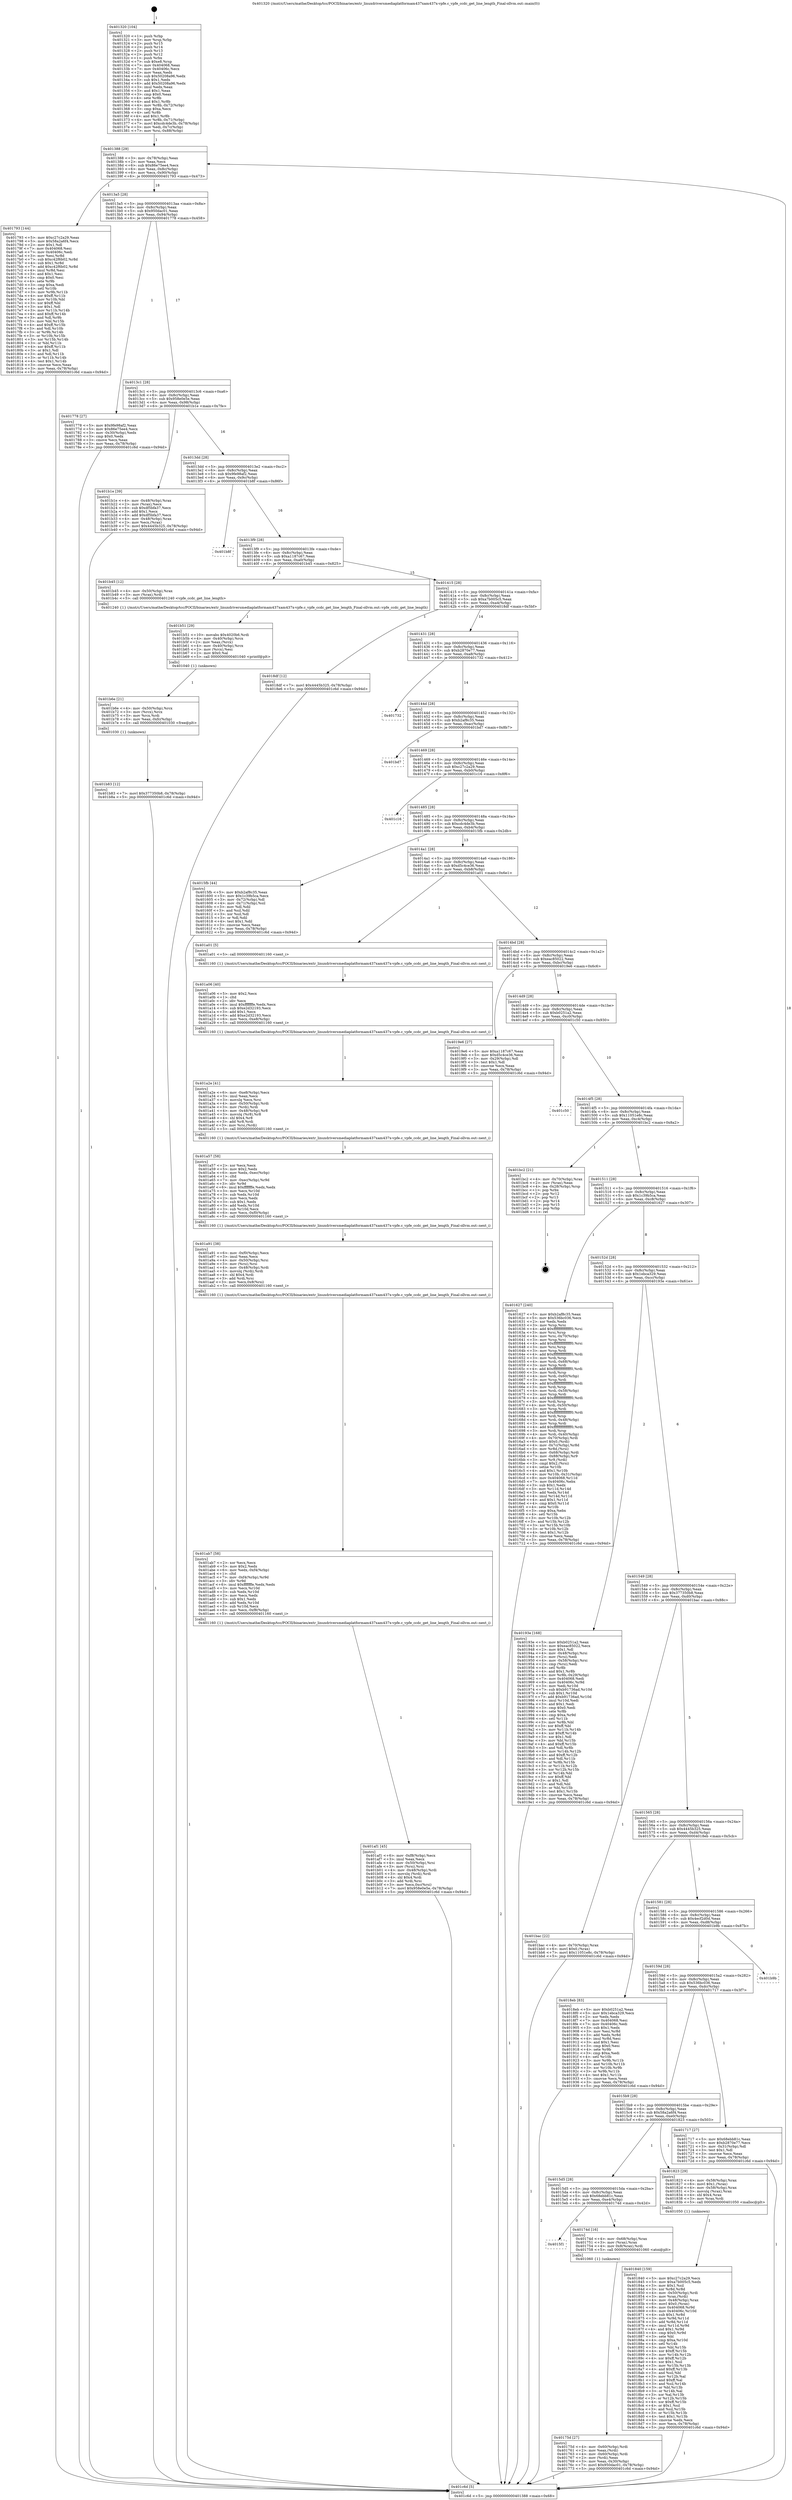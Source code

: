 digraph "0x401320" {
  label = "0x401320 (/mnt/c/Users/mathe/Desktop/tcc/POCII/binaries/extr_linuxdriversmediaplatformam437xam437x-vpfe.c_vpfe_ccdc_get_line_length_Final-ollvm.out::main(0))"
  labelloc = "t"
  node[shape=record]

  Entry [label="",width=0.3,height=0.3,shape=circle,fillcolor=black,style=filled]
  "0x401388" [label="{
     0x401388 [29]\l
     | [instrs]\l
     &nbsp;&nbsp;0x401388 \<+3\>: mov -0x78(%rbp),%eax\l
     &nbsp;&nbsp;0x40138b \<+2\>: mov %eax,%ecx\l
     &nbsp;&nbsp;0x40138d \<+6\>: sub $0x86e75ee4,%ecx\l
     &nbsp;&nbsp;0x401393 \<+6\>: mov %eax,-0x8c(%rbp)\l
     &nbsp;&nbsp;0x401399 \<+6\>: mov %ecx,-0x90(%rbp)\l
     &nbsp;&nbsp;0x40139f \<+6\>: je 0000000000401793 \<main+0x473\>\l
  }"]
  "0x401793" [label="{
     0x401793 [144]\l
     | [instrs]\l
     &nbsp;&nbsp;0x401793 \<+5\>: mov $0xc27c2a29,%eax\l
     &nbsp;&nbsp;0x401798 \<+5\>: mov $0x58a2a6f4,%ecx\l
     &nbsp;&nbsp;0x40179d \<+2\>: mov $0x1,%dl\l
     &nbsp;&nbsp;0x40179f \<+7\>: mov 0x404068,%esi\l
     &nbsp;&nbsp;0x4017a6 \<+7\>: mov 0x40406c,%edi\l
     &nbsp;&nbsp;0x4017ad \<+3\>: mov %esi,%r8d\l
     &nbsp;&nbsp;0x4017b0 \<+7\>: sub $0xc42f6b02,%r8d\l
     &nbsp;&nbsp;0x4017b7 \<+4\>: sub $0x1,%r8d\l
     &nbsp;&nbsp;0x4017bb \<+7\>: add $0xc42f6b02,%r8d\l
     &nbsp;&nbsp;0x4017c2 \<+4\>: imul %r8d,%esi\l
     &nbsp;&nbsp;0x4017c6 \<+3\>: and $0x1,%esi\l
     &nbsp;&nbsp;0x4017c9 \<+3\>: cmp $0x0,%esi\l
     &nbsp;&nbsp;0x4017cc \<+4\>: sete %r9b\l
     &nbsp;&nbsp;0x4017d0 \<+3\>: cmp $0xa,%edi\l
     &nbsp;&nbsp;0x4017d3 \<+4\>: setl %r10b\l
     &nbsp;&nbsp;0x4017d7 \<+3\>: mov %r9b,%r11b\l
     &nbsp;&nbsp;0x4017da \<+4\>: xor $0xff,%r11b\l
     &nbsp;&nbsp;0x4017de \<+3\>: mov %r10b,%bl\l
     &nbsp;&nbsp;0x4017e1 \<+3\>: xor $0xff,%bl\l
     &nbsp;&nbsp;0x4017e4 \<+3\>: xor $0x1,%dl\l
     &nbsp;&nbsp;0x4017e7 \<+3\>: mov %r11b,%r14b\l
     &nbsp;&nbsp;0x4017ea \<+4\>: and $0xff,%r14b\l
     &nbsp;&nbsp;0x4017ee \<+3\>: and %dl,%r9b\l
     &nbsp;&nbsp;0x4017f1 \<+3\>: mov %bl,%r15b\l
     &nbsp;&nbsp;0x4017f4 \<+4\>: and $0xff,%r15b\l
     &nbsp;&nbsp;0x4017f8 \<+3\>: and %dl,%r10b\l
     &nbsp;&nbsp;0x4017fb \<+3\>: or %r9b,%r14b\l
     &nbsp;&nbsp;0x4017fe \<+3\>: or %r10b,%r15b\l
     &nbsp;&nbsp;0x401801 \<+3\>: xor %r15b,%r14b\l
     &nbsp;&nbsp;0x401804 \<+3\>: or %bl,%r11b\l
     &nbsp;&nbsp;0x401807 \<+4\>: xor $0xff,%r11b\l
     &nbsp;&nbsp;0x40180b \<+3\>: or $0x1,%dl\l
     &nbsp;&nbsp;0x40180e \<+3\>: and %dl,%r11b\l
     &nbsp;&nbsp;0x401811 \<+3\>: or %r11b,%r14b\l
     &nbsp;&nbsp;0x401814 \<+4\>: test $0x1,%r14b\l
     &nbsp;&nbsp;0x401818 \<+3\>: cmovne %ecx,%eax\l
     &nbsp;&nbsp;0x40181b \<+3\>: mov %eax,-0x78(%rbp)\l
     &nbsp;&nbsp;0x40181e \<+5\>: jmp 0000000000401c6d \<main+0x94d\>\l
  }"]
  "0x4013a5" [label="{
     0x4013a5 [28]\l
     | [instrs]\l
     &nbsp;&nbsp;0x4013a5 \<+5\>: jmp 00000000004013aa \<main+0x8a\>\l
     &nbsp;&nbsp;0x4013aa \<+6\>: mov -0x8c(%rbp),%eax\l
     &nbsp;&nbsp;0x4013b0 \<+5\>: sub $0x950dac01,%eax\l
     &nbsp;&nbsp;0x4013b5 \<+6\>: mov %eax,-0x94(%rbp)\l
     &nbsp;&nbsp;0x4013bb \<+6\>: je 0000000000401778 \<main+0x458\>\l
  }"]
  Exit [label="",width=0.3,height=0.3,shape=circle,fillcolor=black,style=filled,peripheries=2]
  "0x401778" [label="{
     0x401778 [27]\l
     | [instrs]\l
     &nbsp;&nbsp;0x401778 \<+5\>: mov $0x9fe98af2,%eax\l
     &nbsp;&nbsp;0x40177d \<+5\>: mov $0x86e75ee4,%ecx\l
     &nbsp;&nbsp;0x401782 \<+3\>: mov -0x30(%rbp),%edx\l
     &nbsp;&nbsp;0x401785 \<+3\>: cmp $0x0,%edx\l
     &nbsp;&nbsp;0x401788 \<+3\>: cmove %ecx,%eax\l
     &nbsp;&nbsp;0x40178b \<+3\>: mov %eax,-0x78(%rbp)\l
     &nbsp;&nbsp;0x40178e \<+5\>: jmp 0000000000401c6d \<main+0x94d\>\l
  }"]
  "0x4013c1" [label="{
     0x4013c1 [28]\l
     | [instrs]\l
     &nbsp;&nbsp;0x4013c1 \<+5\>: jmp 00000000004013c6 \<main+0xa6\>\l
     &nbsp;&nbsp;0x4013c6 \<+6\>: mov -0x8c(%rbp),%eax\l
     &nbsp;&nbsp;0x4013cc \<+5\>: sub $0x958e0e5e,%eax\l
     &nbsp;&nbsp;0x4013d1 \<+6\>: mov %eax,-0x98(%rbp)\l
     &nbsp;&nbsp;0x4013d7 \<+6\>: je 0000000000401b1e \<main+0x7fe\>\l
  }"]
  "0x401b83" [label="{
     0x401b83 [12]\l
     | [instrs]\l
     &nbsp;&nbsp;0x401b83 \<+7\>: movl $0x377350b8,-0x78(%rbp)\l
     &nbsp;&nbsp;0x401b8a \<+5\>: jmp 0000000000401c6d \<main+0x94d\>\l
  }"]
  "0x401b1e" [label="{
     0x401b1e [39]\l
     | [instrs]\l
     &nbsp;&nbsp;0x401b1e \<+4\>: mov -0x48(%rbp),%rax\l
     &nbsp;&nbsp;0x401b22 \<+2\>: mov (%rax),%ecx\l
     &nbsp;&nbsp;0x401b24 \<+6\>: sub $0xdf5bfa37,%ecx\l
     &nbsp;&nbsp;0x401b2a \<+3\>: add $0x1,%ecx\l
     &nbsp;&nbsp;0x401b2d \<+6\>: add $0xdf5bfa37,%ecx\l
     &nbsp;&nbsp;0x401b33 \<+4\>: mov -0x48(%rbp),%rax\l
     &nbsp;&nbsp;0x401b37 \<+2\>: mov %ecx,(%rax)\l
     &nbsp;&nbsp;0x401b39 \<+7\>: movl $0x4445b325,-0x78(%rbp)\l
     &nbsp;&nbsp;0x401b40 \<+5\>: jmp 0000000000401c6d \<main+0x94d\>\l
  }"]
  "0x4013dd" [label="{
     0x4013dd [28]\l
     | [instrs]\l
     &nbsp;&nbsp;0x4013dd \<+5\>: jmp 00000000004013e2 \<main+0xc2\>\l
     &nbsp;&nbsp;0x4013e2 \<+6\>: mov -0x8c(%rbp),%eax\l
     &nbsp;&nbsp;0x4013e8 \<+5\>: sub $0x9fe98af2,%eax\l
     &nbsp;&nbsp;0x4013ed \<+6\>: mov %eax,-0x9c(%rbp)\l
     &nbsp;&nbsp;0x4013f3 \<+6\>: je 0000000000401b8f \<main+0x86f\>\l
  }"]
  "0x401b6e" [label="{
     0x401b6e [21]\l
     | [instrs]\l
     &nbsp;&nbsp;0x401b6e \<+4\>: mov -0x50(%rbp),%rcx\l
     &nbsp;&nbsp;0x401b72 \<+3\>: mov (%rcx),%rcx\l
     &nbsp;&nbsp;0x401b75 \<+3\>: mov %rcx,%rdi\l
     &nbsp;&nbsp;0x401b78 \<+6\>: mov %eax,-0xfc(%rbp)\l
     &nbsp;&nbsp;0x401b7e \<+5\>: call 0000000000401030 \<free@plt\>\l
     | [calls]\l
     &nbsp;&nbsp;0x401030 \{1\} (unknown)\l
  }"]
  "0x401b8f" [label="{
     0x401b8f\l
  }", style=dashed]
  "0x4013f9" [label="{
     0x4013f9 [28]\l
     | [instrs]\l
     &nbsp;&nbsp;0x4013f9 \<+5\>: jmp 00000000004013fe \<main+0xde\>\l
     &nbsp;&nbsp;0x4013fe \<+6\>: mov -0x8c(%rbp),%eax\l
     &nbsp;&nbsp;0x401404 \<+5\>: sub $0xa1187c67,%eax\l
     &nbsp;&nbsp;0x401409 \<+6\>: mov %eax,-0xa0(%rbp)\l
     &nbsp;&nbsp;0x40140f \<+6\>: je 0000000000401b45 \<main+0x825\>\l
  }"]
  "0x401b51" [label="{
     0x401b51 [29]\l
     | [instrs]\l
     &nbsp;&nbsp;0x401b51 \<+10\>: movabs $0x4020b6,%rdi\l
     &nbsp;&nbsp;0x401b5b \<+4\>: mov -0x40(%rbp),%rcx\l
     &nbsp;&nbsp;0x401b5f \<+2\>: mov %eax,(%rcx)\l
     &nbsp;&nbsp;0x401b61 \<+4\>: mov -0x40(%rbp),%rcx\l
     &nbsp;&nbsp;0x401b65 \<+2\>: mov (%rcx),%esi\l
     &nbsp;&nbsp;0x401b67 \<+2\>: mov $0x0,%al\l
     &nbsp;&nbsp;0x401b69 \<+5\>: call 0000000000401040 \<printf@plt\>\l
     | [calls]\l
     &nbsp;&nbsp;0x401040 \{1\} (unknown)\l
  }"]
  "0x401b45" [label="{
     0x401b45 [12]\l
     | [instrs]\l
     &nbsp;&nbsp;0x401b45 \<+4\>: mov -0x50(%rbp),%rax\l
     &nbsp;&nbsp;0x401b49 \<+3\>: mov (%rax),%rdi\l
     &nbsp;&nbsp;0x401b4c \<+5\>: call 0000000000401240 \<vpfe_ccdc_get_line_length\>\l
     | [calls]\l
     &nbsp;&nbsp;0x401240 \{1\} (/mnt/c/Users/mathe/Desktop/tcc/POCII/binaries/extr_linuxdriversmediaplatformam437xam437x-vpfe.c_vpfe_ccdc_get_line_length_Final-ollvm.out::vpfe_ccdc_get_line_length)\l
  }"]
  "0x401415" [label="{
     0x401415 [28]\l
     | [instrs]\l
     &nbsp;&nbsp;0x401415 \<+5\>: jmp 000000000040141a \<main+0xfa\>\l
     &nbsp;&nbsp;0x40141a \<+6\>: mov -0x8c(%rbp),%eax\l
     &nbsp;&nbsp;0x401420 \<+5\>: sub $0xa7b005c5,%eax\l
     &nbsp;&nbsp;0x401425 \<+6\>: mov %eax,-0xa4(%rbp)\l
     &nbsp;&nbsp;0x40142b \<+6\>: je 00000000004018df \<main+0x5bf\>\l
  }"]
  "0x401af1" [label="{
     0x401af1 [45]\l
     | [instrs]\l
     &nbsp;&nbsp;0x401af1 \<+6\>: mov -0xf8(%rbp),%ecx\l
     &nbsp;&nbsp;0x401af7 \<+3\>: imul %eax,%ecx\l
     &nbsp;&nbsp;0x401afa \<+4\>: mov -0x50(%rbp),%rsi\l
     &nbsp;&nbsp;0x401afe \<+3\>: mov (%rsi),%rsi\l
     &nbsp;&nbsp;0x401b01 \<+4\>: mov -0x48(%rbp),%rdi\l
     &nbsp;&nbsp;0x401b05 \<+3\>: movslq (%rdi),%rdi\l
     &nbsp;&nbsp;0x401b08 \<+4\>: shl $0x4,%rdi\l
     &nbsp;&nbsp;0x401b0c \<+3\>: add %rdi,%rsi\l
     &nbsp;&nbsp;0x401b0f \<+3\>: mov %ecx,0xc(%rsi)\l
     &nbsp;&nbsp;0x401b12 \<+7\>: movl $0x958e0e5e,-0x78(%rbp)\l
     &nbsp;&nbsp;0x401b19 \<+5\>: jmp 0000000000401c6d \<main+0x94d\>\l
  }"]
  "0x4018df" [label="{
     0x4018df [12]\l
     | [instrs]\l
     &nbsp;&nbsp;0x4018df \<+7\>: movl $0x4445b325,-0x78(%rbp)\l
     &nbsp;&nbsp;0x4018e6 \<+5\>: jmp 0000000000401c6d \<main+0x94d\>\l
  }"]
  "0x401431" [label="{
     0x401431 [28]\l
     | [instrs]\l
     &nbsp;&nbsp;0x401431 \<+5\>: jmp 0000000000401436 \<main+0x116\>\l
     &nbsp;&nbsp;0x401436 \<+6\>: mov -0x8c(%rbp),%eax\l
     &nbsp;&nbsp;0x40143c \<+5\>: sub $0xb2870e77,%eax\l
     &nbsp;&nbsp;0x401441 \<+6\>: mov %eax,-0xa8(%rbp)\l
     &nbsp;&nbsp;0x401447 \<+6\>: je 0000000000401732 \<main+0x412\>\l
  }"]
  "0x401ab7" [label="{
     0x401ab7 [58]\l
     | [instrs]\l
     &nbsp;&nbsp;0x401ab7 \<+2\>: xor %ecx,%ecx\l
     &nbsp;&nbsp;0x401ab9 \<+5\>: mov $0x2,%edx\l
     &nbsp;&nbsp;0x401abe \<+6\>: mov %edx,-0xf4(%rbp)\l
     &nbsp;&nbsp;0x401ac4 \<+1\>: cltd\l
     &nbsp;&nbsp;0x401ac5 \<+7\>: mov -0xf4(%rbp),%r9d\l
     &nbsp;&nbsp;0x401acc \<+3\>: idiv %r9d\l
     &nbsp;&nbsp;0x401acf \<+6\>: imul $0xfffffffe,%edx,%edx\l
     &nbsp;&nbsp;0x401ad5 \<+3\>: mov %ecx,%r10d\l
     &nbsp;&nbsp;0x401ad8 \<+3\>: sub %edx,%r10d\l
     &nbsp;&nbsp;0x401adb \<+2\>: mov %ecx,%edx\l
     &nbsp;&nbsp;0x401add \<+3\>: sub $0x1,%edx\l
     &nbsp;&nbsp;0x401ae0 \<+3\>: add %edx,%r10d\l
     &nbsp;&nbsp;0x401ae3 \<+3\>: sub %r10d,%ecx\l
     &nbsp;&nbsp;0x401ae6 \<+6\>: mov %ecx,-0xf8(%rbp)\l
     &nbsp;&nbsp;0x401aec \<+5\>: call 0000000000401160 \<next_i\>\l
     | [calls]\l
     &nbsp;&nbsp;0x401160 \{1\} (/mnt/c/Users/mathe/Desktop/tcc/POCII/binaries/extr_linuxdriversmediaplatformam437xam437x-vpfe.c_vpfe_ccdc_get_line_length_Final-ollvm.out::next_i)\l
  }"]
  "0x401732" [label="{
     0x401732\l
  }", style=dashed]
  "0x40144d" [label="{
     0x40144d [28]\l
     | [instrs]\l
     &nbsp;&nbsp;0x40144d \<+5\>: jmp 0000000000401452 \<main+0x132\>\l
     &nbsp;&nbsp;0x401452 \<+6\>: mov -0x8c(%rbp),%eax\l
     &nbsp;&nbsp;0x401458 \<+5\>: sub $0xb2af8c35,%eax\l
     &nbsp;&nbsp;0x40145d \<+6\>: mov %eax,-0xac(%rbp)\l
     &nbsp;&nbsp;0x401463 \<+6\>: je 0000000000401bd7 \<main+0x8b7\>\l
  }"]
  "0x401a91" [label="{
     0x401a91 [38]\l
     | [instrs]\l
     &nbsp;&nbsp;0x401a91 \<+6\>: mov -0xf0(%rbp),%ecx\l
     &nbsp;&nbsp;0x401a97 \<+3\>: imul %eax,%ecx\l
     &nbsp;&nbsp;0x401a9a \<+4\>: mov -0x50(%rbp),%rsi\l
     &nbsp;&nbsp;0x401a9e \<+3\>: mov (%rsi),%rsi\l
     &nbsp;&nbsp;0x401aa1 \<+4\>: mov -0x48(%rbp),%rdi\l
     &nbsp;&nbsp;0x401aa5 \<+3\>: movslq (%rdi),%rdi\l
     &nbsp;&nbsp;0x401aa8 \<+4\>: shl $0x4,%rdi\l
     &nbsp;&nbsp;0x401aac \<+3\>: add %rdi,%rsi\l
     &nbsp;&nbsp;0x401aaf \<+3\>: mov %ecx,0x8(%rsi)\l
     &nbsp;&nbsp;0x401ab2 \<+5\>: call 0000000000401160 \<next_i\>\l
     | [calls]\l
     &nbsp;&nbsp;0x401160 \{1\} (/mnt/c/Users/mathe/Desktop/tcc/POCII/binaries/extr_linuxdriversmediaplatformam437xam437x-vpfe.c_vpfe_ccdc_get_line_length_Final-ollvm.out::next_i)\l
  }"]
  "0x401bd7" [label="{
     0x401bd7\l
  }", style=dashed]
  "0x401469" [label="{
     0x401469 [28]\l
     | [instrs]\l
     &nbsp;&nbsp;0x401469 \<+5\>: jmp 000000000040146e \<main+0x14e\>\l
     &nbsp;&nbsp;0x40146e \<+6\>: mov -0x8c(%rbp),%eax\l
     &nbsp;&nbsp;0x401474 \<+5\>: sub $0xc27c2a29,%eax\l
     &nbsp;&nbsp;0x401479 \<+6\>: mov %eax,-0xb0(%rbp)\l
     &nbsp;&nbsp;0x40147f \<+6\>: je 0000000000401c16 \<main+0x8f6\>\l
  }"]
  "0x401a57" [label="{
     0x401a57 [58]\l
     | [instrs]\l
     &nbsp;&nbsp;0x401a57 \<+2\>: xor %ecx,%ecx\l
     &nbsp;&nbsp;0x401a59 \<+5\>: mov $0x2,%edx\l
     &nbsp;&nbsp;0x401a5e \<+6\>: mov %edx,-0xec(%rbp)\l
     &nbsp;&nbsp;0x401a64 \<+1\>: cltd\l
     &nbsp;&nbsp;0x401a65 \<+7\>: mov -0xec(%rbp),%r9d\l
     &nbsp;&nbsp;0x401a6c \<+3\>: idiv %r9d\l
     &nbsp;&nbsp;0x401a6f \<+6\>: imul $0xfffffffe,%edx,%edx\l
     &nbsp;&nbsp;0x401a75 \<+3\>: mov %ecx,%r10d\l
     &nbsp;&nbsp;0x401a78 \<+3\>: sub %edx,%r10d\l
     &nbsp;&nbsp;0x401a7b \<+2\>: mov %ecx,%edx\l
     &nbsp;&nbsp;0x401a7d \<+3\>: sub $0x1,%edx\l
     &nbsp;&nbsp;0x401a80 \<+3\>: add %edx,%r10d\l
     &nbsp;&nbsp;0x401a83 \<+3\>: sub %r10d,%ecx\l
     &nbsp;&nbsp;0x401a86 \<+6\>: mov %ecx,-0xf0(%rbp)\l
     &nbsp;&nbsp;0x401a8c \<+5\>: call 0000000000401160 \<next_i\>\l
     | [calls]\l
     &nbsp;&nbsp;0x401160 \{1\} (/mnt/c/Users/mathe/Desktop/tcc/POCII/binaries/extr_linuxdriversmediaplatformam437xam437x-vpfe.c_vpfe_ccdc_get_line_length_Final-ollvm.out::next_i)\l
  }"]
  "0x401c16" [label="{
     0x401c16\l
  }", style=dashed]
  "0x401485" [label="{
     0x401485 [28]\l
     | [instrs]\l
     &nbsp;&nbsp;0x401485 \<+5\>: jmp 000000000040148a \<main+0x16a\>\l
     &nbsp;&nbsp;0x40148a \<+6\>: mov -0x8c(%rbp),%eax\l
     &nbsp;&nbsp;0x401490 \<+5\>: sub $0xcdc4de3b,%eax\l
     &nbsp;&nbsp;0x401495 \<+6\>: mov %eax,-0xb4(%rbp)\l
     &nbsp;&nbsp;0x40149b \<+6\>: je 00000000004015fb \<main+0x2db\>\l
  }"]
  "0x401a2e" [label="{
     0x401a2e [41]\l
     | [instrs]\l
     &nbsp;&nbsp;0x401a2e \<+6\>: mov -0xe8(%rbp),%ecx\l
     &nbsp;&nbsp;0x401a34 \<+3\>: imul %eax,%ecx\l
     &nbsp;&nbsp;0x401a37 \<+3\>: movslq %ecx,%rsi\l
     &nbsp;&nbsp;0x401a3a \<+4\>: mov -0x50(%rbp),%rdi\l
     &nbsp;&nbsp;0x401a3e \<+3\>: mov (%rdi),%rdi\l
     &nbsp;&nbsp;0x401a41 \<+4\>: mov -0x48(%rbp),%r8\l
     &nbsp;&nbsp;0x401a45 \<+3\>: movslq (%r8),%r8\l
     &nbsp;&nbsp;0x401a48 \<+4\>: shl $0x4,%r8\l
     &nbsp;&nbsp;0x401a4c \<+3\>: add %r8,%rdi\l
     &nbsp;&nbsp;0x401a4f \<+3\>: mov %rsi,(%rdi)\l
     &nbsp;&nbsp;0x401a52 \<+5\>: call 0000000000401160 \<next_i\>\l
     | [calls]\l
     &nbsp;&nbsp;0x401160 \{1\} (/mnt/c/Users/mathe/Desktop/tcc/POCII/binaries/extr_linuxdriversmediaplatformam437xam437x-vpfe.c_vpfe_ccdc_get_line_length_Final-ollvm.out::next_i)\l
  }"]
  "0x4015fb" [label="{
     0x4015fb [44]\l
     | [instrs]\l
     &nbsp;&nbsp;0x4015fb \<+5\>: mov $0xb2af8c35,%eax\l
     &nbsp;&nbsp;0x401600 \<+5\>: mov $0x1c39b5ca,%ecx\l
     &nbsp;&nbsp;0x401605 \<+3\>: mov -0x72(%rbp),%dl\l
     &nbsp;&nbsp;0x401608 \<+4\>: mov -0x71(%rbp),%sil\l
     &nbsp;&nbsp;0x40160c \<+3\>: mov %dl,%dil\l
     &nbsp;&nbsp;0x40160f \<+3\>: and %sil,%dil\l
     &nbsp;&nbsp;0x401612 \<+3\>: xor %sil,%dl\l
     &nbsp;&nbsp;0x401615 \<+3\>: or %dl,%dil\l
     &nbsp;&nbsp;0x401618 \<+4\>: test $0x1,%dil\l
     &nbsp;&nbsp;0x40161c \<+3\>: cmovne %ecx,%eax\l
     &nbsp;&nbsp;0x40161f \<+3\>: mov %eax,-0x78(%rbp)\l
     &nbsp;&nbsp;0x401622 \<+5\>: jmp 0000000000401c6d \<main+0x94d\>\l
  }"]
  "0x4014a1" [label="{
     0x4014a1 [28]\l
     | [instrs]\l
     &nbsp;&nbsp;0x4014a1 \<+5\>: jmp 00000000004014a6 \<main+0x186\>\l
     &nbsp;&nbsp;0x4014a6 \<+6\>: mov -0x8c(%rbp),%eax\l
     &nbsp;&nbsp;0x4014ac \<+5\>: sub $0xd5c4ce36,%eax\l
     &nbsp;&nbsp;0x4014b1 \<+6\>: mov %eax,-0xb8(%rbp)\l
     &nbsp;&nbsp;0x4014b7 \<+6\>: je 0000000000401a01 \<main+0x6e1\>\l
  }"]
  "0x401c6d" [label="{
     0x401c6d [5]\l
     | [instrs]\l
     &nbsp;&nbsp;0x401c6d \<+5\>: jmp 0000000000401388 \<main+0x68\>\l
  }"]
  "0x401320" [label="{
     0x401320 [104]\l
     | [instrs]\l
     &nbsp;&nbsp;0x401320 \<+1\>: push %rbp\l
     &nbsp;&nbsp;0x401321 \<+3\>: mov %rsp,%rbp\l
     &nbsp;&nbsp;0x401324 \<+2\>: push %r15\l
     &nbsp;&nbsp;0x401326 \<+2\>: push %r14\l
     &nbsp;&nbsp;0x401328 \<+2\>: push %r13\l
     &nbsp;&nbsp;0x40132a \<+2\>: push %r12\l
     &nbsp;&nbsp;0x40132c \<+1\>: push %rbx\l
     &nbsp;&nbsp;0x40132d \<+7\>: sub $0xe8,%rsp\l
     &nbsp;&nbsp;0x401334 \<+7\>: mov 0x404068,%eax\l
     &nbsp;&nbsp;0x40133b \<+7\>: mov 0x40406c,%ecx\l
     &nbsp;&nbsp;0x401342 \<+2\>: mov %eax,%edx\l
     &nbsp;&nbsp;0x401344 \<+6\>: sub $0x50208a96,%edx\l
     &nbsp;&nbsp;0x40134a \<+3\>: sub $0x1,%edx\l
     &nbsp;&nbsp;0x40134d \<+6\>: add $0x50208a96,%edx\l
     &nbsp;&nbsp;0x401353 \<+3\>: imul %edx,%eax\l
     &nbsp;&nbsp;0x401356 \<+3\>: and $0x1,%eax\l
     &nbsp;&nbsp;0x401359 \<+3\>: cmp $0x0,%eax\l
     &nbsp;&nbsp;0x40135c \<+4\>: sete %r8b\l
     &nbsp;&nbsp;0x401360 \<+4\>: and $0x1,%r8b\l
     &nbsp;&nbsp;0x401364 \<+4\>: mov %r8b,-0x72(%rbp)\l
     &nbsp;&nbsp;0x401368 \<+3\>: cmp $0xa,%ecx\l
     &nbsp;&nbsp;0x40136b \<+4\>: setl %r8b\l
     &nbsp;&nbsp;0x40136f \<+4\>: and $0x1,%r8b\l
     &nbsp;&nbsp;0x401373 \<+4\>: mov %r8b,-0x71(%rbp)\l
     &nbsp;&nbsp;0x401377 \<+7\>: movl $0xcdc4de3b,-0x78(%rbp)\l
     &nbsp;&nbsp;0x40137e \<+3\>: mov %edi,-0x7c(%rbp)\l
     &nbsp;&nbsp;0x401381 \<+7\>: mov %rsi,-0x88(%rbp)\l
  }"]
  "0x401a06" [label="{
     0x401a06 [40]\l
     | [instrs]\l
     &nbsp;&nbsp;0x401a06 \<+5\>: mov $0x2,%ecx\l
     &nbsp;&nbsp;0x401a0b \<+1\>: cltd\l
     &nbsp;&nbsp;0x401a0c \<+2\>: idiv %ecx\l
     &nbsp;&nbsp;0x401a0e \<+6\>: imul $0xfffffffe,%edx,%ecx\l
     &nbsp;&nbsp;0x401a14 \<+6\>: sub $0xe2d32193,%ecx\l
     &nbsp;&nbsp;0x401a1a \<+3\>: add $0x1,%ecx\l
     &nbsp;&nbsp;0x401a1d \<+6\>: add $0xe2d32193,%ecx\l
     &nbsp;&nbsp;0x401a23 \<+6\>: mov %ecx,-0xe8(%rbp)\l
     &nbsp;&nbsp;0x401a29 \<+5\>: call 0000000000401160 \<next_i\>\l
     | [calls]\l
     &nbsp;&nbsp;0x401160 \{1\} (/mnt/c/Users/mathe/Desktop/tcc/POCII/binaries/extr_linuxdriversmediaplatformam437xam437x-vpfe.c_vpfe_ccdc_get_line_length_Final-ollvm.out::next_i)\l
  }"]
  "0x401a01" [label="{
     0x401a01 [5]\l
     | [instrs]\l
     &nbsp;&nbsp;0x401a01 \<+5\>: call 0000000000401160 \<next_i\>\l
     | [calls]\l
     &nbsp;&nbsp;0x401160 \{1\} (/mnt/c/Users/mathe/Desktop/tcc/POCII/binaries/extr_linuxdriversmediaplatformam437xam437x-vpfe.c_vpfe_ccdc_get_line_length_Final-ollvm.out::next_i)\l
  }"]
  "0x4014bd" [label="{
     0x4014bd [28]\l
     | [instrs]\l
     &nbsp;&nbsp;0x4014bd \<+5\>: jmp 00000000004014c2 \<main+0x1a2\>\l
     &nbsp;&nbsp;0x4014c2 \<+6\>: mov -0x8c(%rbp),%eax\l
     &nbsp;&nbsp;0x4014c8 \<+5\>: sub $0xeac85022,%eax\l
     &nbsp;&nbsp;0x4014cd \<+6\>: mov %eax,-0xbc(%rbp)\l
     &nbsp;&nbsp;0x4014d3 \<+6\>: je 00000000004019e6 \<main+0x6c6\>\l
  }"]
  "0x401840" [label="{
     0x401840 [159]\l
     | [instrs]\l
     &nbsp;&nbsp;0x401840 \<+5\>: mov $0xc27c2a29,%ecx\l
     &nbsp;&nbsp;0x401845 \<+5\>: mov $0xa7b005c5,%edx\l
     &nbsp;&nbsp;0x40184a \<+3\>: mov $0x1,%sil\l
     &nbsp;&nbsp;0x40184d \<+3\>: xor %r8d,%r8d\l
     &nbsp;&nbsp;0x401850 \<+4\>: mov -0x50(%rbp),%rdi\l
     &nbsp;&nbsp;0x401854 \<+3\>: mov %rax,(%rdi)\l
     &nbsp;&nbsp;0x401857 \<+4\>: mov -0x48(%rbp),%rax\l
     &nbsp;&nbsp;0x40185b \<+6\>: movl $0x0,(%rax)\l
     &nbsp;&nbsp;0x401861 \<+8\>: mov 0x404068,%r9d\l
     &nbsp;&nbsp;0x401869 \<+8\>: mov 0x40406c,%r10d\l
     &nbsp;&nbsp;0x401871 \<+4\>: sub $0x1,%r8d\l
     &nbsp;&nbsp;0x401875 \<+3\>: mov %r9d,%r11d\l
     &nbsp;&nbsp;0x401878 \<+3\>: add %r8d,%r11d\l
     &nbsp;&nbsp;0x40187b \<+4\>: imul %r11d,%r9d\l
     &nbsp;&nbsp;0x40187f \<+4\>: and $0x1,%r9d\l
     &nbsp;&nbsp;0x401883 \<+4\>: cmp $0x0,%r9d\l
     &nbsp;&nbsp;0x401887 \<+3\>: sete %bl\l
     &nbsp;&nbsp;0x40188a \<+4\>: cmp $0xa,%r10d\l
     &nbsp;&nbsp;0x40188e \<+4\>: setl %r14b\l
     &nbsp;&nbsp;0x401892 \<+3\>: mov %bl,%r15b\l
     &nbsp;&nbsp;0x401895 \<+4\>: xor $0xff,%r15b\l
     &nbsp;&nbsp;0x401899 \<+3\>: mov %r14b,%r12b\l
     &nbsp;&nbsp;0x40189c \<+4\>: xor $0xff,%r12b\l
     &nbsp;&nbsp;0x4018a0 \<+4\>: xor $0x1,%sil\l
     &nbsp;&nbsp;0x4018a4 \<+3\>: mov %r15b,%r13b\l
     &nbsp;&nbsp;0x4018a7 \<+4\>: and $0xff,%r13b\l
     &nbsp;&nbsp;0x4018ab \<+3\>: and %sil,%bl\l
     &nbsp;&nbsp;0x4018ae \<+3\>: mov %r12b,%al\l
     &nbsp;&nbsp;0x4018b1 \<+2\>: and $0xff,%al\l
     &nbsp;&nbsp;0x4018b3 \<+3\>: and %sil,%r14b\l
     &nbsp;&nbsp;0x4018b6 \<+3\>: or %bl,%r13b\l
     &nbsp;&nbsp;0x4018b9 \<+3\>: or %r14b,%al\l
     &nbsp;&nbsp;0x4018bc \<+3\>: xor %al,%r13b\l
     &nbsp;&nbsp;0x4018bf \<+3\>: or %r12b,%r15b\l
     &nbsp;&nbsp;0x4018c2 \<+4\>: xor $0xff,%r15b\l
     &nbsp;&nbsp;0x4018c6 \<+4\>: or $0x1,%sil\l
     &nbsp;&nbsp;0x4018ca \<+3\>: and %sil,%r15b\l
     &nbsp;&nbsp;0x4018cd \<+3\>: or %r15b,%r13b\l
     &nbsp;&nbsp;0x4018d0 \<+4\>: test $0x1,%r13b\l
     &nbsp;&nbsp;0x4018d4 \<+3\>: cmovne %edx,%ecx\l
     &nbsp;&nbsp;0x4018d7 \<+3\>: mov %ecx,-0x78(%rbp)\l
     &nbsp;&nbsp;0x4018da \<+5\>: jmp 0000000000401c6d \<main+0x94d\>\l
  }"]
  "0x4019e6" [label="{
     0x4019e6 [27]\l
     | [instrs]\l
     &nbsp;&nbsp;0x4019e6 \<+5\>: mov $0xa1187c67,%eax\l
     &nbsp;&nbsp;0x4019eb \<+5\>: mov $0xd5c4ce36,%ecx\l
     &nbsp;&nbsp;0x4019f0 \<+3\>: mov -0x29(%rbp),%dl\l
     &nbsp;&nbsp;0x4019f3 \<+3\>: test $0x1,%dl\l
     &nbsp;&nbsp;0x4019f6 \<+3\>: cmovne %ecx,%eax\l
     &nbsp;&nbsp;0x4019f9 \<+3\>: mov %eax,-0x78(%rbp)\l
     &nbsp;&nbsp;0x4019fc \<+5\>: jmp 0000000000401c6d \<main+0x94d\>\l
  }"]
  "0x4014d9" [label="{
     0x4014d9 [28]\l
     | [instrs]\l
     &nbsp;&nbsp;0x4014d9 \<+5\>: jmp 00000000004014de \<main+0x1be\>\l
     &nbsp;&nbsp;0x4014de \<+6\>: mov -0x8c(%rbp),%eax\l
     &nbsp;&nbsp;0x4014e4 \<+5\>: sub $0xb0251a2,%eax\l
     &nbsp;&nbsp;0x4014e9 \<+6\>: mov %eax,-0xc0(%rbp)\l
     &nbsp;&nbsp;0x4014ef \<+6\>: je 0000000000401c50 \<main+0x930\>\l
  }"]
  "0x40175d" [label="{
     0x40175d [27]\l
     | [instrs]\l
     &nbsp;&nbsp;0x40175d \<+4\>: mov -0x60(%rbp),%rdi\l
     &nbsp;&nbsp;0x401761 \<+2\>: mov %eax,(%rdi)\l
     &nbsp;&nbsp;0x401763 \<+4\>: mov -0x60(%rbp),%rdi\l
     &nbsp;&nbsp;0x401767 \<+2\>: mov (%rdi),%eax\l
     &nbsp;&nbsp;0x401769 \<+3\>: mov %eax,-0x30(%rbp)\l
     &nbsp;&nbsp;0x40176c \<+7\>: movl $0x950dac01,-0x78(%rbp)\l
     &nbsp;&nbsp;0x401773 \<+5\>: jmp 0000000000401c6d \<main+0x94d\>\l
  }"]
  "0x401c50" [label="{
     0x401c50\l
  }", style=dashed]
  "0x4014f5" [label="{
     0x4014f5 [28]\l
     | [instrs]\l
     &nbsp;&nbsp;0x4014f5 \<+5\>: jmp 00000000004014fa \<main+0x1da\>\l
     &nbsp;&nbsp;0x4014fa \<+6\>: mov -0x8c(%rbp),%eax\l
     &nbsp;&nbsp;0x401500 \<+5\>: sub $0x11051e8c,%eax\l
     &nbsp;&nbsp;0x401505 \<+6\>: mov %eax,-0xc4(%rbp)\l
     &nbsp;&nbsp;0x40150b \<+6\>: je 0000000000401bc2 \<main+0x8a2\>\l
  }"]
  "0x4015f1" [label="{
     0x4015f1\l
  }", style=dashed]
  "0x401bc2" [label="{
     0x401bc2 [21]\l
     | [instrs]\l
     &nbsp;&nbsp;0x401bc2 \<+4\>: mov -0x70(%rbp),%rax\l
     &nbsp;&nbsp;0x401bc6 \<+2\>: mov (%rax),%eax\l
     &nbsp;&nbsp;0x401bc8 \<+4\>: lea -0x28(%rbp),%rsp\l
     &nbsp;&nbsp;0x401bcc \<+1\>: pop %rbx\l
     &nbsp;&nbsp;0x401bcd \<+2\>: pop %r12\l
     &nbsp;&nbsp;0x401bcf \<+2\>: pop %r13\l
     &nbsp;&nbsp;0x401bd1 \<+2\>: pop %r14\l
     &nbsp;&nbsp;0x401bd3 \<+2\>: pop %r15\l
     &nbsp;&nbsp;0x401bd5 \<+1\>: pop %rbp\l
     &nbsp;&nbsp;0x401bd6 \<+1\>: ret\l
  }"]
  "0x401511" [label="{
     0x401511 [28]\l
     | [instrs]\l
     &nbsp;&nbsp;0x401511 \<+5\>: jmp 0000000000401516 \<main+0x1f6\>\l
     &nbsp;&nbsp;0x401516 \<+6\>: mov -0x8c(%rbp),%eax\l
     &nbsp;&nbsp;0x40151c \<+5\>: sub $0x1c39b5ca,%eax\l
     &nbsp;&nbsp;0x401521 \<+6\>: mov %eax,-0xc8(%rbp)\l
     &nbsp;&nbsp;0x401527 \<+6\>: je 0000000000401627 \<main+0x307\>\l
  }"]
  "0x40174d" [label="{
     0x40174d [16]\l
     | [instrs]\l
     &nbsp;&nbsp;0x40174d \<+4\>: mov -0x68(%rbp),%rax\l
     &nbsp;&nbsp;0x401751 \<+3\>: mov (%rax),%rax\l
     &nbsp;&nbsp;0x401754 \<+4\>: mov 0x8(%rax),%rdi\l
     &nbsp;&nbsp;0x401758 \<+5\>: call 0000000000401060 \<atoi@plt\>\l
     | [calls]\l
     &nbsp;&nbsp;0x401060 \{1\} (unknown)\l
  }"]
  "0x401627" [label="{
     0x401627 [240]\l
     | [instrs]\l
     &nbsp;&nbsp;0x401627 \<+5\>: mov $0xb2af8c35,%eax\l
     &nbsp;&nbsp;0x40162c \<+5\>: mov $0x536bc036,%ecx\l
     &nbsp;&nbsp;0x401631 \<+2\>: xor %edx,%edx\l
     &nbsp;&nbsp;0x401633 \<+3\>: mov %rsp,%rsi\l
     &nbsp;&nbsp;0x401636 \<+4\>: add $0xfffffffffffffff0,%rsi\l
     &nbsp;&nbsp;0x40163a \<+3\>: mov %rsi,%rsp\l
     &nbsp;&nbsp;0x40163d \<+4\>: mov %rsi,-0x70(%rbp)\l
     &nbsp;&nbsp;0x401641 \<+3\>: mov %rsp,%rsi\l
     &nbsp;&nbsp;0x401644 \<+4\>: add $0xfffffffffffffff0,%rsi\l
     &nbsp;&nbsp;0x401648 \<+3\>: mov %rsi,%rsp\l
     &nbsp;&nbsp;0x40164b \<+3\>: mov %rsp,%rdi\l
     &nbsp;&nbsp;0x40164e \<+4\>: add $0xfffffffffffffff0,%rdi\l
     &nbsp;&nbsp;0x401652 \<+3\>: mov %rdi,%rsp\l
     &nbsp;&nbsp;0x401655 \<+4\>: mov %rdi,-0x68(%rbp)\l
     &nbsp;&nbsp;0x401659 \<+3\>: mov %rsp,%rdi\l
     &nbsp;&nbsp;0x40165c \<+4\>: add $0xfffffffffffffff0,%rdi\l
     &nbsp;&nbsp;0x401660 \<+3\>: mov %rdi,%rsp\l
     &nbsp;&nbsp;0x401663 \<+4\>: mov %rdi,-0x60(%rbp)\l
     &nbsp;&nbsp;0x401667 \<+3\>: mov %rsp,%rdi\l
     &nbsp;&nbsp;0x40166a \<+4\>: add $0xfffffffffffffff0,%rdi\l
     &nbsp;&nbsp;0x40166e \<+3\>: mov %rdi,%rsp\l
     &nbsp;&nbsp;0x401671 \<+4\>: mov %rdi,-0x58(%rbp)\l
     &nbsp;&nbsp;0x401675 \<+3\>: mov %rsp,%rdi\l
     &nbsp;&nbsp;0x401678 \<+4\>: add $0xfffffffffffffff0,%rdi\l
     &nbsp;&nbsp;0x40167c \<+3\>: mov %rdi,%rsp\l
     &nbsp;&nbsp;0x40167f \<+4\>: mov %rdi,-0x50(%rbp)\l
     &nbsp;&nbsp;0x401683 \<+3\>: mov %rsp,%rdi\l
     &nbsp;&nbsp;0x401686 \<+4\>: add $0xfffffffffffffff0,%rdi\l
     &nbsp;&nbsp;0x40168a \<+3\>: mov %rdi,%rsp\l
     &nbsp;&nbsp;0x40168d \<+4\>: mov %rdi,-0x48(%rbp)\l
     &nbsp;&nbsp;0x401691 \<+3\>: mov %rsp,%rdi\l
     &nbsp;&nbsp;0x401694 \<+4\>: add $0xfffffffffffffff0,%rdi\l
     &nbsp;&nbsp;0x401698 \<+3\>: mov %rdi,%rsp\l
     &nbsp;&nbsp;0x40169b \<+4\>: mov %rdi,-0x40(%rbp)\l
     &nbsp;&nbsp;0x40169f \<+4\>: mov -0x70(%rbp),%rdi\l
     &nbsp;&nbsp;0x4016a3 \<+6\>: movl $0x0,(%rdi)\l
     &nbsp;&nbsp;0x4016a9 \<+4\>: mov -0x7c(%rbp),%r8d\l
     &nbsp;&nbsp;0x4016ad \<+3\>: mov %r8d,(%rsi)\l
     &nbsp;&nbsp;0x4016b0 \<+4\>: mov -0x68(%rbp),%rdi\l
     &nbsp;&nbsp;0x4016b4 \<+7\>: mov -0x88(%rbp),%r9\l
     &nbsp;&nbsp;0x4016bb \<+3\>: mov %r9,(%rdi)\l
     &nbsp;&nbsp;0x4016be \<+3\>: cmpl $0x2,(%rsi)\l
     &nbsp;&nbsp;0x4016c1 \<+4\>: setne %r10b\l
     &nbsp;&nbsp;0x4016c5 \<+4\>: and $0x1,%r10b\l
     &nbsp;&nbsp;0x4016c9 \<+4\>: mov %r10b,-0x31(%rbp)\l
     &nbsp;&nbsp;0x4016cd \<+8\>: mov 0x404068,%r11d\l
     &nbsp;&nbsp;0x4016d5 \<+7\>: mov 0x40406c,%ebx\l
     &nbsp;&nbsp;0x4016dc \<+3\>: sub $0x1,%edx\l
     &nbsp;&nbsp;0x4016df \<+3\>: mov %r11d,%r14d\l
     &nbsp;&nbsp;0x4016e2 \<+3\>: add %edx,%r14d\l
     &nbsp;&nbsp;0x4016e5 \<+4\>: imul %r14d,%r11d\l
     &nbsp;&nbsp;0x4016e9 \<+4\>: and $0x1,%r11d\l
     &nbsp;&nbsp;0x4016ed \<+4\>: cmp $0x0,%r11d\l
     &nbsp;&nbsp;0x4016f1 \<+4\>: sete %r10b\l
     &nbsp;&nbsp;0x4016f5 \<+3\>: cmp $0xa,%ebx\l
     &nbsp;&nbsp;0x4016f8 \<+4\>: setl %r15b\l
     &nbsp;&nbsp;0x4016fc \<+3\>: mov %r10b,%r12b\l
     &nbsp;&nbsp;0x4016ff \<+3\>: and %r15b,%r12b\l
     &nbsp;&nbsp;0x401702 \<+3\>: xor %r15b,%r10b\l
     &nbsp;&nbsp;0x401705 \<+3\>: or %r10b,%r12b\l
     &nbsp;&nbsp;0x401708 \<+4\>: test $0x1,%r12b\l
     &nbsp;&nbsp;0x40170c \<+3\>: cmovne %ecx,%eax\l
     &nbsp;&nbsp;0x40170f \<+3\>: mov %eax,-0x78(%rbp)\l
     &nbsp;&nbsp;0x401712 \<+5\>: jmp 0000000000401c6d \<main+0x94d\>\l
  }"]
  "0x40152d" [label="{
     0x40152d [28]\l
     | [instrs]\l
     &nbsp;&nbsp;0x40152d \<+5\>: jmp 0000000000401532 \<main+0x212\>\l
     &nbsp;&nbsp;0x401532 \<+6\>: mov -0x8c(%rbp),%eax\l
     &nbsp;&nbsp;0x401538 \<+5\>: sub $0x1ebca329,%eax\l
     &nbsp;&nbsp;0x40153d \<+6\>: mov %eax,-0xcc(%rbp)\l
     &nbsp;&nbsp;0x401543 \<+6\>: je 000000000040193e \<main+0x61e\>\l
  }"]
  "0x4015d5" [label="{
     0x4015d5 [28]\l
     | [instrs]\l
     &nbsp;&nbsp;0x4015d5 \<+5\>: jmp 00000000004015da \<main+0x2ba\>\l
     &nbsp;&nbsp;0x4015da \<+6\>: mov -0x8c(%rbp),%eax\l
     &nbsp;&nbsp;0x4015e0 \<+5\>: sub $0x68ebb81c,%eax\l
     &nbsp;&nbsp;0x4015e5 \<+6\>: mov %eax,-0xe4(%rbp)\l
     &nbsp;&nbsp;0x4015eb \<+6\>: je 000000000040174d \<main+0x42d\>\l
  }"]
  "0x401823" [label="{
     0x401823 [29]\l
     | [instrs]\l
     &nbsp;&nbsp;0x401823 \<+4\>: mov -0x58(%rbp),%rax\l
     &nbsp;&nbsp;0x401827 \<+6\>: movl $0x1,(%rax)\l
     &nbsp;&nbsp;0x40182d \<+4\>: mov -0x58(%rbp),%rax\l
     &nbsp;&nbsp;0x401831 \<+3\>: movslq (%rax),%rax\l
     &nbsp;&nbsp;0x401834 \<+4\>: shl $0x4,%rax\l
     &nbsp;&nbsp;0x401838 \<+3\>: mov %rax,%rdi\l
     &nbsp;&nbsp;0x40183b \<+5\>: call 0000000000401050 \<malloc@plt\>\l
     | [calls]\l
     &nbsp;&nbsp;0x401050 \{1\} (unknown)\l
  }"]
  "0x40193e" [label="{
     0x40193e [168]\l
     | [instrs]\l
     &nbsp;&nbsp;0x40193e \<+5\>: mov $0xb0251a2,%eax\l
     &nbsp;&nbsp;0x401943 \<+5\>: mov $0xeac85022,%ecx\l
     &nbsp;&nbsp;0x401948 \<+2\>: mov $0x1,%dl\l
     &nbsp;&nbsp;0x40194a \<+4\>: mov -0x48(%rbp),%rsi\l
     &nbsp;&nbsp;0x40194e \<+2\>: mov (%rsi),%edi\l
     &nbsp;&nbsp;0x401950 \<+4\>: mov -0x58(%rbp),%rsi\l
     &nbsp;&nbsp;0x401954 \<+2\>: cmp (%rsi),%edi\l
     &nbsp;&nbsp;0x401956 \<+4\>: setl %r8b\l
     &nbsp;&nbsp;0x40195a \<+4\>: and $0x1,%r8b\l
     &nbsp;&nbsp;0x40195e \<+4\>: mov %r8b,-0x29(%rbp)\l
     &nbsp;&nbsp;0x401962 \<+7\>: mov 0x404068,%edi\l
     &nbsp;&nbsp;0x401969 \<+8\>: mov 0x40406c,%r9d\l
     &nbsp;&nbsp;0x401971 \<+3\>: mov %edi,%r10d\l
     &nbsp;&nbsp;0x401974 \<+7\>: sub $0xb91736ad,%r10d\l
     &nbsp;&nbsp;0x40197b \<+4\>: sub $0x1,%r10d\l
     &nbsp;&nbsp;0x40197f \<+7\>: add $0xb91736ad,%r10d\l
     &nbsp;&nbsp;0x401986 \<+4\>: imul %r10d,%edi\l
     &nbsp;&nbsp;0x40198a \<+3\>: and $0x1,%edi\l
     &nbsp;&nbsp;0x40198d \<+3\>: cmp $0x0,%edi\l
     &nbsp;&nbsp;0x401990 \<+4\>: sete %r8b\l
     &nbsp;&nbsp;0x401994 \<+4\>: cmp $0xa,%r9d\l
     &nbsp;&nbsp;0x401998 \<+4\>: setl %r11b\l
     &nbsp;&nbsp;0x40199c \<+3\>: mov %r8b,%bl\l
     &nbsp;&nbsp;0x40199f \<+3\>: xor $0xff,%bl\l
     &nbsp;&nbsp;0x4019a2 \<+3\>: mov %r11b,%r14b\l
     &nbsp;&nbsp;0x4019a5 \<+4\>: xor $0xff,%r14b\l
     &nbsp;&nbsp;0x4019a9 \<+3\>: xor $0x1,%dl\l
     &nbsp;&nbsp;0x4019ac \<+3\>: mov %bl,%r15b\l
     &nbsp;&nbsp;0x4019af \<+4\>: and $0xff,%r15b\l
     &nbsp;&nbsp;0x4019b3 \<+3\>: and %dl,%r8b\l
     &nbsp;&nbsp;0x4019b6 \<+3\>: mov %r14b,%r12b\l
     &nbsp;&nbsp;0x4019b9 \<+4\>: and $0xff,%r12b\l
     &nbsp;&nbsp;0x4019bd \<+3\>: and %dl,%r11b\l
     &nbsp;&nbsp;0x4019c0 \<+3\>: or %r8b,%r15b\l
     &nbsp;&nbsp;0x4019c3 \<+3\>: or %r11b,%r12b\l
     &nbsp;&nbsp;0x4019c6 \<+3\>: xor %r12b,%r15b\l
     &nbsp;&nbsp;0x4019c9 \<+3\>: or %r14b,%bl\l
     &nbsp;&nbsp;0x4019cc \<+3\>: xor $0xff,%bl\l
     &nbsp;&nbsp;0x4019cf \<+3\>: or $0x1,%dl\l
     &nbsp;&nbsp;0x4019d2 \<+2\>: and %dl,%bl\l
     &nbsp;&nbsp;0x4019d4 \<+3\>: or %bl,%r15b\l
     &nbsp;&nbsp;0x4019d7 \<+4\>: test $0x1,%r15b\l
     &nbsp;&nbsp;0x4019db \<+3\>: cmovne %ecx,%eax\l
     &nbsp;&nbsp;0x4019de \<+3\>: mov %eax,-0x78(%rbp)\l
     &nbsp;&nbsp;0x4019e1 \<+5\>: jmp 0000000000401c6d \<main+0x94d\>\l
  }"]
  "0x401549" [label="{
     0x401549 [28]\l
     | [instrs]\l
     &nbsp;&nbsp;0x401549 \<+5\>: jmp 000000000040154e \<main+0x22e\>\l
     &nbsp;&nbsp;0x40154e \<+6\>: mov -0x8c(%rbp),%eax\l
     &nbsp;&nbsp;0x401554 \<+5\>: sub $0x377350b8,%eax\l
     &nbsp;&nbsp;0x401559 \<+6\>: mov %eax,-0xd0(%rbp)\l
     &nbsp;&nbsp;0x40155f \<+6\>: je 0000000000401bac \<main+0x88c\>\l
  }"]
  "0x4015b9" [label="{
     0x4015b9 [28]\l
     | [instrs]\l
     &nbsp;&nbsp;0x4015b9 \<+5\>: jmp 00000000004015be \<main+0x29e\>\l
     &nbsp;&nbsp;0x4015be \<+6\>: mov -0x8c(%rbp),%eax\l
     &nbsp;&nbsp;0x4015c4 \<+5\>: sub $0x58a2a6f4,%eax\l
     &nbsp;&nbsp;0x4015c9 \<+6\>: mov %eax,-0xe0(%rbp)\l
     &nbsp;&nbsp;0x4015cf \<+6\>: je 0000000000401823 \<main+0x503\>\l
  }"]
  "0x401bac" [label="{
     0x401bac [22]\l
     | [instrs]\l
     &nbsp;&nbsp;0x401bac \<+4\>: mov -0x70(%rbp),%rax\l
     &nbsp;&nbsp;0x401bb0 \<+6\>: movl $0x0,(%rax)\l
     &nbsp;&nbsp;0x401bb6 \<+7\>: movl $0x11051e8c,-0x78(%rbp)\l
     &nbsp;&nbsp;0x401bbd \<+5\>: jmp 0000000000401c6d \<main+0x94d\>\l
  }"]
  "0x401565" [label="{
     0x401565 [28]\l
     | [instrs]\l
     &nbsp;&nbsp;0x401565 \<+5\>: jmp 000000000040156a \<main+0x24a\>\l
     &nbsp;&nbsp;0x40156a \<+6\>: mov -0x8c(%rbp),%eax\l
     &nbsp;&nbsp;0x401570 \<+5\>: sub $0x4445b325,%eax\l
     &nbsp;&nbsp;0x401575 \<+6\>: mov %eax,-0xd4(%rbp)\l
     &nbsp;&nbsp;0x40157b \<+6\>: je 00000000004018eb \<main+0x5cb\>\l
  }"]
  "0x401717" [label="{
     0x401717 [27]\l
     | [instrs]\l
     &nbsp;&nbsp;0x401717 \<+5\>: mov $0x68ebb81c,%eax\l
     &nbsp;&nbsp;0x40171c \<+5\>: mov $0xb2870e77,%ecx\l
     &nbsp;&nbsp;0x401721 \<+3\>: mov -0x31(%rbp),%dl\l
     &nbsp;&nbsp;0x401724 \<+3\>: test $0x1,%dl\l
     &nbsp;&nbsp;0x401727 \<+3\>: cmovne %ecx,%eax\l
     &nbsp;&nbsp;0x40172a \<+3\>: mov %eax,-0x78(%rbp)\l
     &nbsp;&nbsp;0x40172d \<+5\>: jmp 0000000000401c6d \<main+0x94d\>\l
  }"]
  "0x4018eb" [label="{
     0x4018eb [83]\l
     | [instrs]\l
     &nbsp;&nbsp;0x4018eb \<+5\>: mov $0xb0251a2,%eax\l
     &nbsp;&nbsp;0x4018f0 \<+5\>: mov $0x1ebca329,%ecx\l
     &nbsp;&nbsp;0x4018f5 \<+2\>: xor %edx,%edx\l
     &nbsp;&nbsp;0x4018f7 \<+7\>: mov 0x404068,%esi\l
     &nbsp;&nbsp;0x4018fe \<+7\>: mov 0x40406c,%edi\l
     &nbsp;&nbsp;0x401905 \<+3\>: sub $0x1,%edx\l
     &nbsp;&nbsp;0x401908 \<+3\>: mov %esi,%r8d\l
     &nbsp;&nbsp;0x40190b \<+3\>: add %edx,%r8d\l
     &nbsp;&nbsp;0x40190e \<+4\>: imul %r8d,%esi\l
     &nbsp;&nbsp;0x401912 \<+3\>: and $0x1,%esi\l
     &nbsp;&nbsp;0x401915 \<+3\>: cmp $0x0,%esi\l
     &nbsp;&nbsp;0x401918 \<+4\>: sete %r9b\l
     &nbsp;&nbsp;0x40191c \<+3\>: cmp $0xa,%edi\l
     &nbsp;&nbsp;0x40191f \<+4\>: setl %r10b\l
     &nbsp;&nbsp;0x401923 \<+3\>: mov %r9b,%r11b\l
     &nbsp;&nbsp;0x401926 \<+3\>: and %r10b,%r11b\l
     &nbsp;&nbsp;0x401929 \<+3\>: xor %r10b,%r9b\l
     &nbsp;&nbsp;0x40192c \<+3\>: or %r9b,%r11b\l
     &nbsp;&nbsp;0x40192f \<+4\>: test $0x1,%r11b\l
     &nbsp;&nbsp;0x401933 \<+3\>: cmovne %ecx,%eax\l
     &nbsp;&nbsp;0x401936 \<+3\>: mov %eax,-0x78(%rbp)\l
     &nbsp;&nbsp;0x401939 \<+5\>: jmp 0000000000401c6d \<main+0x94d\>\l
  }"]
  "0x401581" [label="{
     0x401581 [28]\l
     | [instrs]\l
     &nbsp;&nbsp;0x401581 \<+5\>: jmp 0000000000401586 \<main+0x266\>\l
     &nbsp;&nbsp;0x401586 \<+6\>: mov -0x8c(%rbp),%eax\l
     &nbsp;&nbsp;0x40158c \<+5\>: sub $0x4ecf2d0d,%eax\l
     &nbsp;&nbsp;0x401591 \<+6\>: mov %eax,-0xd8(%rbp)\l
     &nbsp;&nbsp;0x401597 \<+6\>: je 0000000000401b9b \<main+0x87b\>\l
  }"]
  "0x40159d" [label="{
     0x40159d [28]\l
     | [instrs]\l
     &nbsp;&nbsp;0x40159d \<+5\>: jmp 00000000004015a2 \<main+0x282\>\l
     &nbsp;&nbsp;0x4015a2 \<+6\>: mov -0x8c(%rbp),%eax\l
     &nbsp;&nbsp;0x4015a8 \<+5\>: sub $0x536bc036,%eax\l
     &nbsp;&nbsp;0x4015ad \<+6\>: mov %eax,-0xdc(%rbp)\l
     &nbsp;&nbsp;0x4015b3 \<+6\>: je 0000000000401717 \<main+0x3f7\>\l
  }"]
  "0x401b9b" [label="{
     0x401b9b\l
  }", style=dashed]
  Entry -> "0x401320" [label=" 1"]
  "0x401388" -> "0x401793" [label=" 1"]
  "0x401388" -> "0x4013a5" [label=" 18"]
  "0x401bc2" -> Exit [label=" 1"]
  "0x4013a5" -> "0x401778" [label=" 1"]
  "0x4013a5" -> "0x4013c1" [label=" 17"]
  "0x401bac" -> "0x401c6d" [label=" 1"]
  "0x4013c1" -> "0x401b1e" [label=" 1"]
  "0x4013c1" -> "0x4013dd" [label=" 16"]
  "0x401b83" -> "0x401c6d" [label=" 1"]
  "0x4013dd" -> "0x401b8f" [label=" 0"]
  "0x4013dd" -> "0x4013f9" [label=" 16"]
  "0x401b6e" -> "0x401b83" [label=" 1"]
  "0x4013f9" -> "0x401b45" [label=" 1"]
  "0x4013f9" -> "0x401415" [label=" 15"]
  "0x401b51" -> "0x401b6e" [label=" 1"]
  "0x401415" -> "0x4018df" [label=" 1"]
  "0x401415" -> "0x401431" [label=" 14"]
  "0x401b45" -> "0x401b51" [label=" 1"]
  "0x401431" -> "0x401732" [label=" 0"]
  "0x401431" -> "0x40144d" [label=" 14"]
  "0x401b1e" -> "0x401c6d" [label=" 1"]
  "0x40144d" -> "0x401bd7" [label=" 0"]
  "0x40144d" -> "0x401469" [label=" 14"]
  "0x401af1" -> "0x401c6d" [label=" 1"]
  "0x401469" -> "0x401c16" [label=" 0"]
  "0x401469" -> "0x401485" [label=" 14"]
  "0x401ab7" -> "0x401af1" [label=" 1"]
  "0x401485" -> "0x4015fb" [label=" 1"]
  "0x401485" -> "0x4014a1" [label=" 13"]
  "0x4015fb" -> "0x401c6d" [label=" 1"]
  "0x401320" -> "0x401388" [label=" 1"]
  "0x401c6d" -> "0x401388" [label=" 18"]
  "0x401a91" -> "0x401ab7" [label=" 1"]
  "0x4014a1" -> "0x401a01" [label=" 1"]
  "0x4014a1" -> "0x4014bd" [label=" 12"]
  "0x401a57" -> "0x401a91" [label=" 1"]
  "0x4014bd" -> "0x4019e6" [label=" 2"]
  "0x4014bd" -> "0x4014d9" [label=" 10"]
  "0x401a2e" -> "0x401a57" [label=" 1"]
  "0x4014d9" -> "0x401c50" [label=" 0"]
  "0x4014d9" -> "0x4014f5" [label=" 10"]
  "0x401a06" -> "0x401a2e" [label=" 1"]
  "0x4014f5" -> "0x401bc2" [label=" 1"]
  "0x4014f5" -> "0x401511" [label=" 9"]
  "0x401a01" -> "0x401a06" [label=" 1"]
  "0x401511" -> "0x401627" [label=" 1"]
  "0x401511" -> "0x40152d" [label=" 8"]
  "0x4019e6" -> "0x401c6d" [label=" 2"]
  "0x401627" -> "0x401c6d" [label=" 1"]
  "0x4018eb" -> "0x401c6d" [label=" 2"]
  "0x40152d" -> "0x40193e" [label=" 2"]
  "0x40152d" -> "0x401549" [label=" 6"]
  "0x4018df" -> "0x401c6d" [label=" 1"]
  "0x401549" -> "0x401bac" [label=" 1"]
  "0x401549" -> "0x401565" [label=" 5"]
  "0x401823" -> "0x401840" [label=" 1"]
  "0x401565" -> "0x4018eb" [label=" 2"]
  "0x401565" -> "0x401581" [label=" 3"]
  "0x401793" -> "0x401c6d" [label=" 1"]
  "0x401581" -> "0x401b9b" [label=" 0"]
  "0x401581" -> "0x40159d" [label=" 3"]
  "0x401778" -> "0x401c6d" [label=" 1"]
  "0x40159d" -> "0x401717" [label=" 1"]
  "0x40159d" -> "0x4015b9" [label=" 2"]
  "0x401717" -> "0x401c6d" [label=" 1"]
  "0x401840" -> "0x401c6d" [label=" 1"]
  "0x4015b9" -> "0x401823" [label=" 1"]
  "0x4015b9" -> "0x4015d5" [label=" 1"]
  "0x40193e" -> "0x401c6d" [label=" 2"]
  "0x4015d5" -> "0x40174d" [label=" 1"]
  "0x4015d5" -> "0x4015f1" [label=" 0"]
  "0x40174d" -> "0x40175d" [label=" 1"]
  "0x40175d" -> "0x401c6d" [label=" 1"]
}
